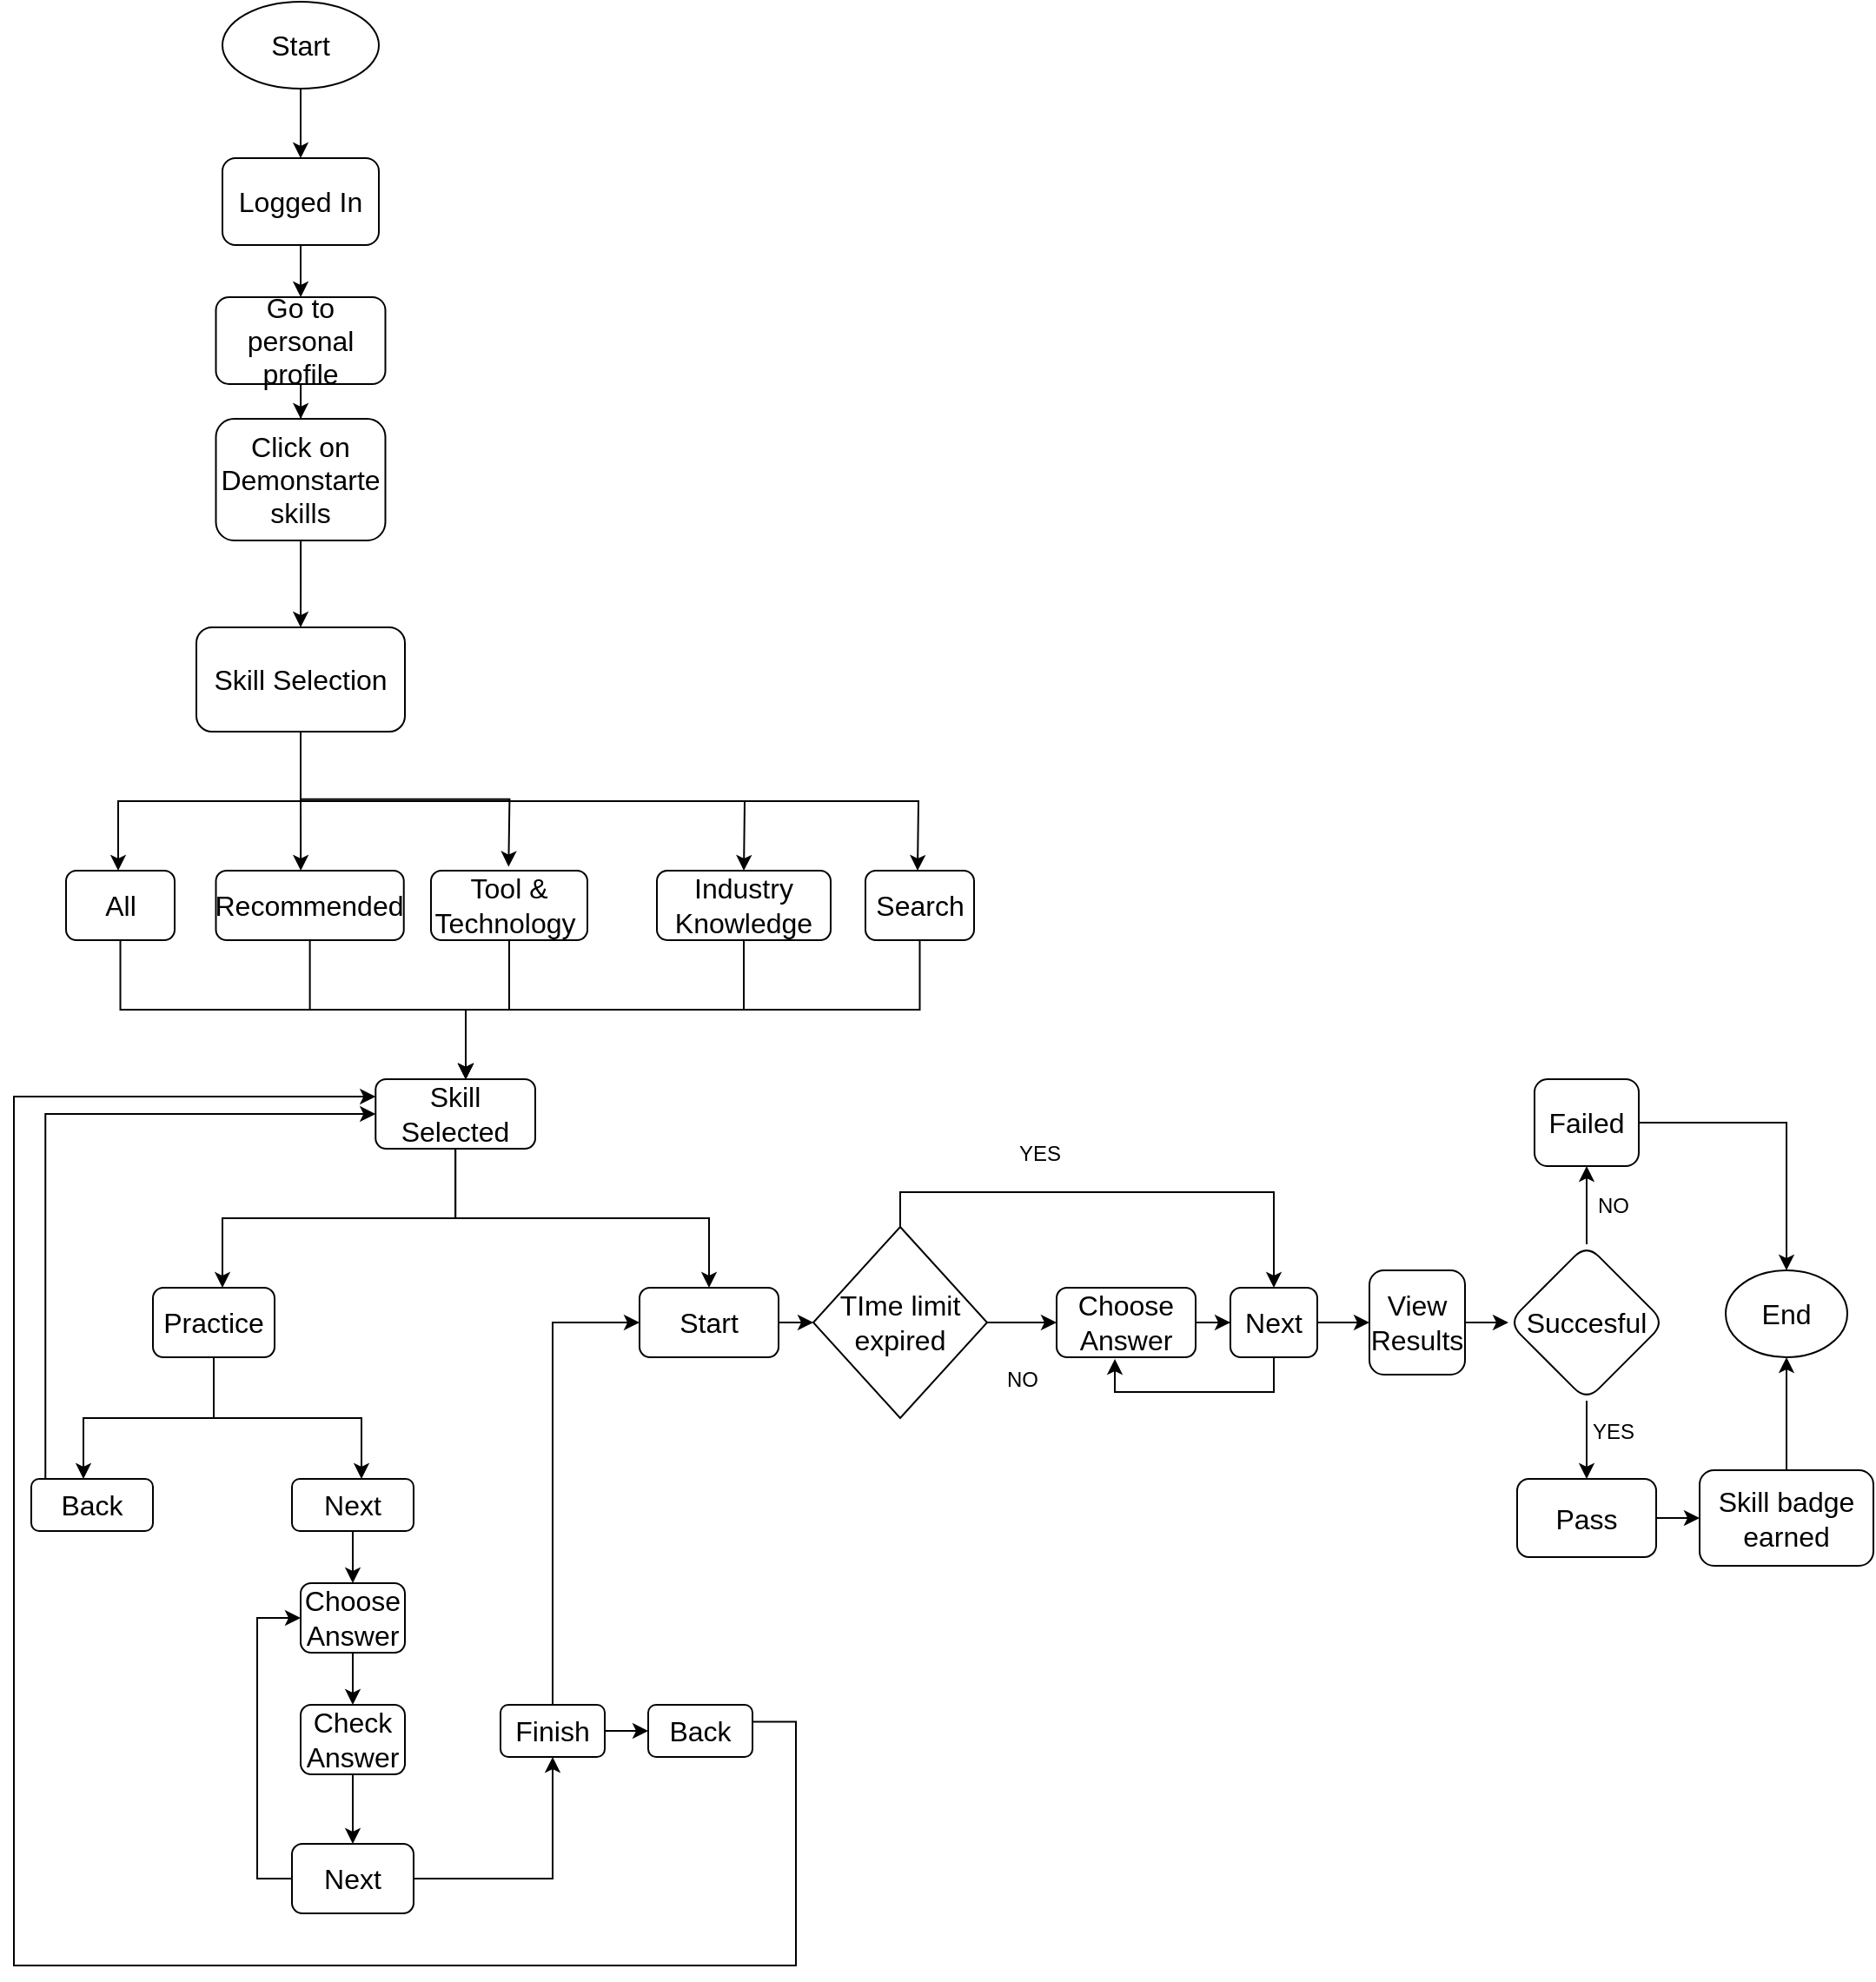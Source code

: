 <mxfile version="21.6.6" type="device">
  <diagram name="Page-1" id="Hd47Si4Xapn9jBahnjG2">
    <mxGraphModel dx="1730" dy="446" grid="1" gridSize="10" guides="1" tooltips="1" connect="1" arrows="1" fold="1" page="1" pageScale="1" pageWidth="850" pageHeight="1100" math="0" shadow="0">
      <root>
        <mxCell id="0" />
        <mxCell id="1" parent="0" />
        <mxCell id="AWduMF8x_cgfVtgwGa4k-4" style="edgeStyle=orthogonalEdgeStyle;rounded=0;orthogonalLoop=1;jettySize=auto;html=1;fontSize=16;" edge="1" parent="1" source="AWduMF8x_cgfVtgwGa4k-1">
          <mxGeometry relative="1" as="geometry">
            <mxPoint x="165" y="150" as="targetPoint" />
          </mxGeometry>
        </mxCell>
        <mxCell id="AWduMF8x_cgfVtgwGa4k-1" value="Start" style="ellipse;whiteSpace=wrap;html=1;fontSize=16;" vertex="1" parent="1">
          <mxGeometry x="120" y="60" width="90" height="50" as="geometry" />
        </mxCell>
        <mxCell id="AWduMF8x_cgfVtgwGa4k-7" value="" style="edgeStyle=orthogonalEdgeStyle;rounded=0;orthogonalLoop=1;jettySize=auto;html=1;fontSize=16;" edge="1" parent="1" source="AWduMF8x_cgfVtgwGa4k-5" target="AWduMF8x_cgfVtgwGa4k-6">
          <mxGeometry relative="1" as="geometry" />
        </mxCell>
        <mxCell id="AWduMF8x_cgfVtgwGa4k-5" value="Logged In" style="rounded=1;whiteSpace=wrap;html=1;fontSize=16;" vertex="1" parent="1">
          <mxGeometry x="120" y="150" width="90" height="50" as="geometry" />
        </mxCell>
        <mxCell id="AWduMF8x_cgfVtgwGa4k-9" value="" style="edgeStyle=orthogonalEdgeStyle;rounded=0;orthogonalLoop=1;jettySize=auto;html=1;fontSize=16;" edge="1" parent="1" source="AWduMF8x_cgfVtgwGa4k-6" target="AWduMF8x_cgfVtgwGa4k-8">
          <mxGeometry relative="1" as="geometry" />
        </mxCell>
        <mxCell id="AWduMF8x_cgfVtgwGa4k-6" value="Go to personal profile" style="whiteSpace=wrap;html=1;rounded=1;fontSize=16;" vertex="1" parent="1">
          <mxGeometry x="116.25" y="230" width="97.5" height="50" as="geometry" />
        </mxCell>
        <mxCell id="AWduMF8x_cgfVtgwGa4k-11" style="edgeStyle=orthogonalEdgeStyle;rounded=0;orthogonalLoop=1;jettySize=auto;html=1;fontSize=16;" edge="1" parent="1" source="AWduMF8x_cgfVtgwGa4k-8">
          <mxGeometry relative="1" as="geometry">
            <mxPoint x="165" y="420" as="targetPoint" />
          </mxGeometry>
        </mxCell>
        <mxCell id="AWduMF8x_cgfVtgwGa4k-8" value="Click on Demonstarte skills" style="whiteSpace=wrap;html=1;rounded=1;fontSize=16;" vertex="1" parent="1">
          <mxGeometry x="116.25" y="300" width="97.5" height="70" as="geometry" />
        </mxCell>
        <mxCell id="AWduMF8x_cgfVtgwGa4k-13" style="edgeStyle=orthogonalEdgeStyle;rounded=0;orthogonalLoop=1;jettySize=auto;html=1;exitX=0.5;exitY=1;exitDx=0;exitDy=0;fontSize=16;" edge="1" parent="1" source="AWduMF8x_cgfVtgwGa4k-12">
          <mxGeometry relative="1" as="geometry">
            <mxPoint x="60" y="560" as="targetPoint" />
            <Array as="points">
              <mxPoint x="165" y="520" />
              <mxPoint x="60" y="520" />
            </Array>
          </mxGeometry>
        </mxCell>
        <mxCell id="AWduMF8x_cgfVtgwGa4k-23" style="edgeStyle=orthogonalEdgeStyle;rounded=0;orthogonalLoop=1;jettySize=auto;html=1;exitX=0.5;exitY=1;exitDx=0;exitDy=0;entryX=0.493;entryY=-0.045;entryDx=0;entryDy=0;entryPerimeter=0;fontSize=16;" edge="1" parent="1" source="AWduMF8x_cgfVtgwGa4k-12">
          <mxGeometry relative="1" as="geometry">
            <mxPoint x="284.65" y="557.75" as="targetPoint" />
          </mxGeometry>
        </mxCell>
        <mxCell id="AWduMF8x_cgfVtgwGa4k-24" style="edgeStyle=orthogonalEdgeStyle;rounded=0;orthogonalLoop=1;jettySize=auto;html=1;exitX=0.5;exitY=1;exitDx=0;exitDy=0;entryX=0.917;entryY=0;entryDx=0;entryDy=0;entryPerimeter=0;fontSize=16;" edge="1" parent="1" source="AWduMF8x_cgfVtgwGa4k-12">
          <mxGeometry relative="1" as="geometry">
            <mxPoint x="420.02" y="560.0" as="targetPoint" />
          </mxGeometry>
        </mxCell>
        <mxCell id="AWduMF8x_cgfVtgwGa4k-25" style="edgeStyle=orthogonalEdgeStyle;rounded=0;orthogonalLoop=1;jettySize=auto;html=1;exitX=0.5;exitY=1;exitDx=0;exitDy=0;fontSize=16;" edge="1" parent="1" source="AWduMF8x_cgfVtgwGa4k-12">
          <mxGeometry relative="1" as="geometry">
            <mxPoint x="165.082" y="560" as="targetPoint" />
          </mxGeometry>
        </mxCell>
        <mxCell id="AWduMF8x_cgfVtgwGa4k-32" style="edgeStyle=orthogonalEdgeStyle;rounded=0;orthogonalLoop=1;jettySize=auto;html=1;exitX=0.5;exitY=1;exitDx=0;exitDy=0;fontSize=16;" edge="1" parent="1" source="AWduMF8x_cgfVtgwGa4k-12">
          <mxGeometry relative="1" as="geometry">
            <mxPoint x="520" y="560.0" as="targetPoint" />
          </mxGeometry>
        </mxCell>
        <mxCell id="AWduMF8x_cgfVtgwGa4k-12" value="Skill Selection" style="rounded=1;whiteSpace=wrap;html=1;fontSize=16;" vertex="1" parent="1">
          <mxGeometry x="105" y="420" width="120" height="60" as="geometry" />
        </mxCell>
        <mxCell id="AWduMF8x_cgfVtgwGa4k-35" style="edgeStyle=elbowEdgeStyle;rounded=0;orthogonalLoop=1;jettySize=auto;elbow=vertical;html=1;exitX=0.5;exitY=1;exitDx=0;exitDy=0;fontSize=16;" edge="1" parent="1" source="AWduMF8x_cgfVtgwGa4k-27">
          <mxGeometry relative="1" as="geometry">
            <mxPoint x="260" y="680.0" as="targetPoint" />
          </mxGeometry>
        </mxCell>
        <mxCell id="AWduMF8x_cgfVtgwGa4k-27" value="Recommended" style="rounded=1;whiteSpace=wrap;html=1;fontSize=16;" vertex="1" parent="1">
          <mxGeometry x="116.25" y="560" width="108.12" height="40" as="geometry" />
        </mxCell>
        <mxCell id="AWduMF8x_cgfVtgwGa4k-36" style="edgeStyle=elbowEdgeStyle;rounded=0;orthogonalLoop=1;jettySize=auto;elbow=vertical;html=1;exitX=0.5;exitY=1;exitDx=0;exitDy=0;fontSize=16;" edge="1" parent="1" source="AWduMF8x_cgfVtgwGa4k-29">
          <mxGeometry relative="1" as="geometry">
            <mxPoint x="260" y="680.0" as="targetPoint" />
          </mxGeometry>
        </mxCell>
        <mxCell id="AWduMF8x_cgfVtgwGa4k-29" value="Tool &amp;amp; Technology&amp;nbsp;" style="rounded=1;whiteSpace=wrap;html=1;fontSize=16;" vertex="1" parent="1">
          <mxGeometry x="240" y="560" width="90" height="40" as="geometry" />
        </mxCell>
        <mxCell id="AWduMF8x_cgfVtgwGa4k-37" style="edgeStyle=elbowEdgeStyle;rounded=0;orthogonalLoop=1;jettySize=auto;elbow=vertical;html=1;exitX=0.5;exitY=1;exitDx=0;exitDy=0;fontSize=16;" edge="1" parent="1" source="AWduMF8x_cgfVtgwGa4k-30">
          <mxGeometry relative="1" as="geometry">
            <mxPoint x="260" y="680.0" as="targetPoint" />
          </mxGeometry>
        </mxCell>
        <mxCell id="AWduMF8x_cgfVtgwGa4k-30" value="Industry Knowledge" style="rounded=1;whiteSpace=wrap;html=1;fontSize=16;" vertex="1" parent="1">
          <mxGeometry x="370" y="560" width="100" height="40" as="geometry" />
        </mxCell>
        <mxCell id="AWduMF8x_cgfVtgwGa4k-34" style="edgeStyle=elbowEdgeStyle;rounded=0;orthogonalLoop=1;jettySize=auto;elbow=vertical;html=1;fontSize=16;" edge="1" parent="1" source="AWduMF8x_cgfVtgwGa4k-31">
          <mxGeometry relative="1" as="geometry">
            <mxPoint x="260" y="680.0" as="targetPoint" />
          </mxGeometry>
        </mxCell>
        <mxCell id="AWduMF8x_cgfVtgwGa4k-31" value="All" style="rounded=1;whiteSpace=wrap;html=1;fontSize=16;" vertex="1" parent="1">
          <mxGeometry x="30" y="560" width="62.5" height="40" as="geometry" />
        </mxCell>
        <mxCell id="AWduMF8x_cgfVtgwGa4k-38" style="edgeStyle=elbowEdgeStyle;rounded=0;orthogonalLoop=1;jettySize=auto;elbow=vertical;html=1;exitX=0.5;exitY=1;exitDx=0;exitDy=0;fontSize=16;" edge="1" parent="1" source="AWduMF8x_cgfVtgwGa4k-33">
          <mxGeometry relative="1" as="geometry">
            <mxPoint x="260" y="680.0" as="targetPoint" />
          </mxGeometry>
        </mxCell>
        <mxCell id="AWduMF8x_cgfVtgwGa4k-33" value="Search" style="rounded=1;whiteSpace=wrap;html=1;fontSize=16;" vertex="1" parent="1">
          <mxGeometry x="490" y="560" width="62.5" height="40" as="geometry" />
        </mxCell>
        <mxCell id="AWduMF8x_cgfVtgwGa4k-40" style="edgeStyle=elbowEdgeStyle;rounded=0;orthogonalLoop=1;jettySize=auto;elbow=vertical;html=1;exitX=0.5;exitY=1;exitDx=0;exitDy=0;fontSize=16;" edge="1" parent="1" source="AWduMF8x_cgfVtgwGa4k-39">
          <mxGeometry relative="1" as="geometry">
            <mxPoint x="400" y="800" as="targetPoint" />
          </mxGeometry>
        </mxCell>
        <mxCell id="AWduMF8x_cgfVtgwGa4k-41" style="edgeStyle=elbowEdgeStyle;rounded=0;orthogonalLoop=1;jettySize=auto;elbow=vertical;html=1;exitX=0.5;exitY=1;exitDx=0;exitDy=0;fontSize=16;" edge="1" parent="1" source="AWduMF8x_cgfVtgwGa4k-39">
          <mxGeometry relative="1" as="geometry">
            <mxPoint x="120" y="800" as="targetPoint" />
          </mxGeometry>
        </mxCell>
        <mxCell id="AWduMF8x_cgfVtgwGa4k-39" value="Skill Selected" style="rounded=1;whiteSpace=wrap;html=1;fontSize=16;" vertex="1" parent="1">
          <mxGeometry x="208.13" y="680" width="91.87" height="40" as="geometry" />
        </mxCell>
        <mxCell id="AWduMF8x_cgfVtgwGa4k-44" style="edgeStyle=elbowEdgeStyle;rounded=0;orthogonalLoop=1;jettySize=auto;elbow=vertical;html=1;exitX=0.5;exitY=1;exitDx=0;exitDy=0;fontSize=16;" edge="1" parent="1" source="AWduMF8x_cgfVtgwGa4k-42">
          <mxGeometry relative="1" as="geometry">
            <mxPoint x="200" y="910" as="targetPoint" />
          </mxGeometry>
        </mxCell>
        <mxCell id="AWduMF8x_cgfVtgwGa4k-45" style="edgeStyle=elbowEdgeStyle;rounded=0;orthogonalLoop=1;jettySize=auto;elbow=vertical;html=1;fontSize=16;" edge="1" parent="1" source="AWduMF8x_cgfVtgwGa4k-42">
          <mxGeometry relative="1" as="geometry">
            <mxPoint x="40" y="910" as="targetPoint" />
          </mxGeometry>
        </mxCell>
        <mxCell id="AWduMF8x_cgfVtgwGa4k-42" value="Practice" style="rounded=1;whiteSpace=wrap;html=1;fontSize=16;" vertex="1" parent="1">
          <mxGeometry x="80" y="800" width="70" height="40" as="geometry" />
        </mxCell>
        <mxCell id="AWduMF8x_cgfVtgwGa4k-84" value="" style="edgeStyle=orthogonalEdgeStyle;rounded=0;orthogonalLoop=1;jettySize=auto;html=1;fontSize=16;" edge="1" parent="1" source="AWduMF8x_cgfVtgwGa4k-43">
          <mxGeometry relative="1" as="geometry">
            <mxPoint x="460" y="820" as="targetPoint" />
          </mxGeometry>
        </mxCell>
        <mxCell id="AWduMF8x_cgfVtgwGa4k-43" value="Start" style="rounded=1;whiteSpace=wrap;html=1;fontSize=16;" vertex="1" parent="1">
          <mxGeometry x="360" y="800" width="80" height="40" as="geometry" />
        </mxCell>
        <mxCell id="AWduMF8x_cgfVtgwGa4k-61" value="" style="edgeStyle=elbowEdgeStyle;rounded=0;orthogonalLoop=1;jettySize=auto;html=1;fontSize=16;" edge="1" parent="1" source="AWduMF8x_cgfVtgwGa4k-46" target="AWduMF8x_cgfVtgwGa4k-60">
          <mxGeometry relative="1" as="geometry" />
        </mxCell>
        <mxCell id="AWduMF8x_cgfVtgwGa4k-46" value="Next" style="rounded=1;whiteSpace=wrap;html=1;fontSize=16;" vertex="1" parent="1">
          <mxGeometry x="160" y="910" width="70" height="30" as="geometry" />
        </mxCell>
        <mxCell id="AWduMF8x_cgfVtgwGa4k-54" style="edgeStyle=elbowEdgeStyle;rounded=0;orthogonalLoop=1;jettySize=auto;html=1;exitX=0.25;exitY=0;exitDx=0;exitDy=0;fontSize=16;" edge="1" parent="1" source="AWduMF8x_cgfVtgwGa4k-47">
          <mxGeometry relative="1" as="geometry">
            <mxPoint x="-70" y="932.5" as="sourcePoint" />
            <mxPoint x="208.13" y="700" as="targetPoint" />
            <Array as="points">
              <mxPoint x="18.13" y="820" />
            </Array>
          </mxGeometry>
        </mxCell>
        <mxCell id="AWduMF8x_cgfVtgwGa4k-47" value="Back" style="rounded=1;whiteSpace=wrap;html=1;fontSize=16;" vertex="1" parent="1">
          <mxGeometry x="10" y="910" width="70" height="30" as="geometry" />
        </mxCell>
        <mxCell id="AWduMF8x_cgfVtgwGa4k-71" style="edgeStyle=orthogonalEdgeStyle;rounded=0;orthogonalLoop=1;jettySize=auto;html=1;exitX=0.5;exitY=1;exitDx=0;exitDy=0;entryX=0.5;entryY=0;entryDx=0;entryDy=0;fontSize=16;" edge="1" parent="1" source="AWduMF8x_cgfVtgwGa4k-60" target="AWduMF8x_cgfVtgwGa4k-70">
          <mxGeometry relative="1" as="geometry" />
        </mxCell>
        <mxCell id="AWduMF8x_cgfVtgwGa4k-60" value="Choose Answer" style="whiteSpace=wrap;html=1;rounded=1;fontSize=16;" vertex="1" parent="1">
          <mxGeometry x="165" y="970" width="60" height="40" as="geometry" />
        </mxCell>
        <mxCell id="AWduMF8x_cgfVtgwGa4k-67" style="edgeStyle=orthogonalEdgeStyle;rounded=0;orthogonalLoop=1;jettySize=auto;html=1;exitX=0;exitY=0.5;exitDx=0;exitDy=0;entryX=0;entryY=0.5;entryDx=0;entryDy=0;fontSize=16;" edge="1" parent="1" source="AWduMF8x_cgfVtgwGa4k-63" target="AWduMF8x_cgfVtgwGa4k-60">
          <mxGeometry relative="1" as="geometry" />
        </mxCell>
        <mxCell id="AWduMF8x_cgfVtgwGa4k-69" value="" style="edgeStyle=orthogonalEdgeStyle;rounded=0;orthogonalLoop=1;jettySize=auto;html=1;fontSize=16;" edge="1" parent="1" source="AWduMF8x_cgfVtgwGa4k-63" target="AWduMF8x_cgfVtgwGa4k-68">
          <mxGeometry relative="1" as="geometry" />
        </mxCell>
        <mxCell id="AWduMF8x_cgfVtgwGa4k-63" value="Next" style="whiteSpace=wrap;html=1;rounded=1;fontSize=16;" vertex="1" parent="1">
          <mxGeometry x="160" y="1120" width="70" height="40" as="geometry" />
        </mxCell>
        <mxCell id="AWduMF8x_cgfVtgwGa4k-74" style="edgeStyle=orthogonalEdgeStyle;rounded=0;orthogonalLoop=1;jettySize=auto;html=1;exitX=1;exitY=0.5;exitDx=0;exitDy=0;entryX=0;entryY=0.25;entryDx=0;entryDy=0;fontSize=16;" edge="1" parent="1" target="AWduMF8x_cgfVtgwGa4k-39">
          <mxGeometry relative="1" as="geometry">
            <mxPoint x="422.5" y="1049.72" as="sourcePoint" />
            <mxPoint x="290.63" y="690.0" as="targetPoint" />
            <Array as="points">
              <mxPoint x="450" y="1050" />
              <mxPoint x="450" y="1190" />
              <mxPoint y="1190" />
              <mxPoint y="690" />
            </Array>
          </mxGeometry>
        </mxCell>
        <mxCell id="AWduMF8x_cgfVtgwGa4k-78" style="edgeStyle=orthogonalEdgeStyle;rounded=0;orthogonalLoop=1;jettySize=auto;html=1;entryX=0;entryY=0.5;entryDx=0;entryDy=0;fontSize=16;" edge="1" parent="1" source="AWduMF8x_cgfVtgwGa4k-68" target="AWduMF8x_cgfVtgwGa4k-43">
          <mxGeometry relative="1" as="geometry">
            <mxPoint x="350" y="820" as="targetPoint" />
            <Array as="points">
              <mxPoint x="310" y="820" />
            </Array>
          </mxGeometry>
        </mxCell>
        <mxCell id="AWduMF8x_cgfVtgwGa4k-81" value="" style="edgeStyle=orthogonalEdgeStyle;rounded=0;orthogonalLoop=1;jettySize=auto;html=1;fontSize=16;" edge="1" parent="1" source="AWduMF8x_cgfVtgwGa4k-68" target="AWduMF8x_cgfVtgwGa4k-80">
          <mxGeometry relative="1" as="geometry" />
        </mxCell>
        <mxCell id="AWduMF8x_cgfVtgwGa4k-68" value="Finish" style="whiteSpace=wrap;html=1;rounded=1;fontSize=16;" vertex="1" parent="1">
          <mxGeometry x="280" y="1040" width="60" height="30" as="geometry" />
        </mxCell>
        <mxCell id="AWduMF8x_cgfVtgwGa4k-72" style="edgeStyle=orthogonalEdgeStyle;rounded=0;orthogonalLoop=1;jettySize=auto;html=1;exitX=0.5;exitY=1;exitDx=0;exitDy=0;entryX=0.5;entryY=0;entryDx=0;entryDy=0;fontSize=16;" edge="1" parent="1" source="AWduMF8x_cgfVtgwGa4k-70" target="AWduMF8x_cgfVtgwGa4k-63">
          <mxGeometry relative="1" as="geometry" />
        </mxCell>
        <mxCell id="AWduMF8x_cgfVtgwGa4k-70" value="Check Answer" style="rounded=1;whiteSpace=wrap;html=1;fontSize=16;" vertex="1" parent="1">
          <mxGeometry x="165" y="1040" width="60" height="40" as="geometry" />
        </mxCell>
        <mxCell id="AWduMF8x_cgfVtgwGa4k-80" value="Back" style="whiteSpace=wrap;html=1;rounded=1;fontSize=16;" vertex="1" parent="1">
          <mxGeometry x="365" y="1040" width="60" height="30" as="geometry" />
        </mxCell>
        <mxCell id="AWduMF8x_cgfVtgwGa4k-86" value="" style="edgeStyle=orthogonalEdgeStyle;rounded=0;orthogonalLoop=1;jettySize=auto;html=1;fontSize=16;" edge="1" parent="1" source="AWduMF8x_cgfVtgwGa4k-83" target="AWduMF8x_cgfVtgwGa4k-85">
          <mxGeometry relative="1" as="geometry" />
        </mxCell>
        <mxCell id="AWduMF8x_cgfVtgwGa4k-83" value="Choose Answer" style="rounded=1;whiteSpace=wrap;html=1;fontSize=16;" vertex="1" parent="1">
          <mxGeometry x="600" y="800" width="80" height="40" as="geometry" />
        </mxCell>
        <mxCell id="AWduMF8x_cgfVtgwGa4k-87" style="edgeStyle=orthogonalEdgeStyle;rounded=0;orthogonalLoop=1;jettySize=auto;html=1;exitX=0.5;exitY=1;exitDx=0;exitDy=0;entryX=0.419;entryY=1.025;entryDx=0;entryDy=0;entryPerimeter=0;fontSize=16;" edge="1" parent="1" source="AWduMF8x_cgfVtgwGa4k-85" target="AWduMF8x_cgfVtgwGa4k-83">
          <mxGeometry relative="1" as="geometry" />
        </mxCell>
        <mxCell id="AWduMF8x_cgfVtgwGa4k-93" value="" style="edgeStyle=orthogonalEdgeStyle;rounded=0;orthogonalLoop=1;jettySize=auto;html=1;fontSize=16;" edge="1" parent="1" source="AWduMF8x_cgfVtgwGa4k-85" target="AWduMF8x_cgfVtgwGa4k-92">
          <mxGeometry relative="1" as="geometry" />
        </mxCell>
        <mxCell id="AWduMF8x_cgfVtgwGa4k-85" value="Next" style="whiteSpace=wrap;html=1;rounded=1;fontSize=16;" vertex="1" parent="1">
          <mxGeometry x="700" y="800" width="50" height="40" as="geometry" />
        </mxCell>
        <mxCell id="AWduMF8x_cgfVtgwGa4k-107" style="edgeStyle=orthogonalEdgeStyle;rounded=0;orthogonalLoop=1;jettySize=auto;html=1;exitX=1;exitY=0.5;exitDx=0;exitDy=0;entryX=0;entryY=0.5;entryDx=0;entryDy=0;" edge="1" parent="1" source="AWduMF8x_cgfVtgwGa4k-89" target="AWduMF8x_cgfVtgwGa4k-83">
          <mxGeometry relative="1" as="geometry" />
        </mxCell>
        <mxCell id="AWduMF8x_cgfVtgwGa4k-108" style="edgeStyle=orthogonalEdgeStyle;rounded=0;orthogonalLoop=1;jettySize=auto;html=1;exitX=0.5;exitY=0;exitDx=0;exitDy=0;entryX=0.5;entryY=0;entryDx=0;entryDy=0;" edge="1" parent="1" source="AWduMF8x_cgfVtgwGa4k-89" target="AWduMF8x_cgfVtgwGa4k-85">
          <mxGeometry relative="1" as="geometry">
            <mxPoint x="710" y="740" as="targetPoint" />
          </mxGeometry>
        </mxCell>
        <mxCell id="AWduMF8x_cgfVtgwGa4k-89" value="TIme limit expired" style="rhombus;whiteSpace=wrap;html=1;fontSize=16;" vertex="1" parent="1">
          <mxGeometry x="460" y="765" width="100" height="110" as="geometry" />
        </mxCell>
        <mxCell id="AWduMF8x_cgfVtgwGa4k-95" value="" style="edgeStyle=orthogonalEdgeStyle;rounded=0;orthogonalLoop=1;jettySize=auto;html=1;fontSize=16;" edge="1" parent="1" source="AWduMF8x_cgfVtgwGa4k-92" target="AWduMF8x_cgfVtgwGa4k-94">
          <mxGeometry relative="1" as="geometry" />
        </mxCell>
        <mxCell id="AWduMF8x_cgfVtgwGa4k-92" value="View Results" style="whiteSpace=wrap;html=1;rounded=1;fontSize=16;" vertex="1" parent="1">
          <mxGeometry x="780" y="790" width="55" height="60" as="geometry" />
        </mxCell>
        <mxCell id="AWduMF8x_cgfVtgwGa4k-97" value="" style="edgeStyle=orthogonalEdgeStyle;rounded=0;orthogonalLoop=1;jettySize=auto;html=1;fontSize=16;" edge="1" parent="1" source="AWduMF8x_cgfVtgwGa4k-94" target="AWduMF8x_cgfVtgwGa4k-96">
          <mxGeometry relative="1" as="geometry" />
        </mxCell>
        <mxCell id="AWduMF8x_cgfVtgwGa4k-99" value="" style="edgeStyle=orthogonalEdgeStyle;rounded=0;orthogonalLoop=1;jettySize=auto;html=1;fontSize=16;" edge="1" parent="1" source="AWduMF8x_cgfVtgwGa4k-94" target="AWduMF8x_cgfVtgwGa4k-98">
          <mxGeometry relative="1" as="geometry" />
        </mxCell>
        <mxCell id="AWduMF8x_cgfVtgwGa4k-94" value="Succesful" style="rhombus;whiteSpace=wrap;html=1;rounded=1;fontSize=16;" vertex="1" parent="1">
          <mxGeometry x="860" y="775" width="90" height="90" as="geometry" />
        </mxCell>
        <mxCell id="AWduMF8x_cgfVtgwGa4k-104" style="edgeStyle=orthogonalEdgeStyle;rounded=0;orthogonalLoop=1;jettySize=auto;html=1;exitX=1;exitY=0.5;exitDx=0;exitDy=0;entryX=0.5;entryY=0;entryDx=0;entryDy=0;fontSize=16;" edge="1" parent="1" source="AWduMF8x_cgfVtgwGa4k-96" target="AWduMF8x_cgfVtgwGa4k-102">
          <mxGeometry relative="1" as="geometry" />
        </mxCell>
        <mxCell id="AWduMF8x_cgfVtgwGa4k-96" value="Failed" style="whiteSpace=wrap;html=1;rounded=1;fontSize=16;" vertex="1" parent="1">
          <mxGeometry x="875" y="680" width="60" height="50" as="geometry" />
        </mxCell>
        <mxCell id="AWduMF8x_cgfVtgwGa4k-101" value="" style="edgeStyle=orthogonalEdgeStyle;rounded=0;orthogonalLoop=1;jettySize=auto;html=1;fontSize=16;" edge="1" parent="1" source="AWduMF8x_cgfVtgwGa4k-98" target="AWduMF8x_cgfVtgwGa4k-100">
          <mxGeometry relative="1" as="geometry" />
        </mxCell>
        <mxCell id="AWduMF8x_cgfVtgwGa4k-98" value="Pass" style="whiteSpace=wrap;html=1;rounded=1;fontSize=16;" vertex="1" parent="1">
          <mxGeometry x="865" y="910" width="80" height="45" as="geometry" />
        </mxCell>
        <mxCell id="AWduMF8x_cgfVtgwGa4k-103" style="edgeStyle=orthogonalEdgeStyle;rounded=0;orthogonalLoop=1;jettySize=auto;html=1;exitX=0.5;exitY=0;exitDx=0;exitDy=0;entryX=0.5;entryY=1;entryDx=0;entryDy=0;fontSize=16;" edge="1" parent="1" source="AWduMF8x_cgfVtgwGa4k-100" target="AWduMF8x_cgfVtgwGa4k-102">
          <mxGeometry relative="1" as="geometry" />
        </mxCell>
        <mxCell id="AWduMF8x_cgfVtgwGa4k-100" value="Skill badge earned" style="whiteSpace=wrap;html=1;rounded=1;fontSize=16;" vertex="1" parent="1">
          <mxGeometry x="970" y="905" width="100" height="55" as="geometry" />
        </mxCell>
        <mxCell id="AWduMF8x_cgfVtgwGa4k-102" value="End" style="ellipse;whiteSpace=wrap;html=1;fontSize=16;" vertex="1" parent="1">
          <mxGeometry x="985" y="790" width="70" height="50" as="geometry" />
        </mxCell>
        <mxCell id="AWduMF8x_cgfVtgwGa4k-109" value="YES" style="text;html=1;align=center;verticalAlign=middle;resizable=0;points=[];autosize=1;strokeColor=none;fillColor=none;" vertex="1" parent="1">
          <mxGeometry x="565" y="708" width="50" height="30" as="geometry" />
        </mxCell>
        <mxCell id="AWduMF8x_cgfVtgwGa4k-110" value="NO" style="text;html=1;align=center;verticalAlign=middle;resizable=0;points=[];autosize=1;strokeColor=none;fillColor=none;" vertex="1" parent="1">
          <mxGeometry x="560" y="838" width="40" height="30" as="geometry" />
        </mxCell>
        <mxCell id="AWduMF8x_cgfVtgwGa4k-111" value="NO" style="text;html=1;align=center;verticalAlign=middle;resizable=0;points=[];autosize=1;strokeColor=none;fillColor=none;" vertex="1" parent="1">
          <mxGeometry x="900" y="738" width="40" height="30" as="geometry" />
        </mxCell>
        <mxCell id="AWduMF8x_cgfVtgwGa4k-112" value="YES" style="text;html=1;align=center;verticalAlign=middle;resizable=0;points=[];autosize=1;strokeColor=none;fillColor=none;" vertex="1" parent="1">
          <mxGeometry x="895" y="868" width="50" height="30" as="geometry" />
        </mxCell>
      </root>
    </mxGraphModel>
  </diagram>
</mxfile>
